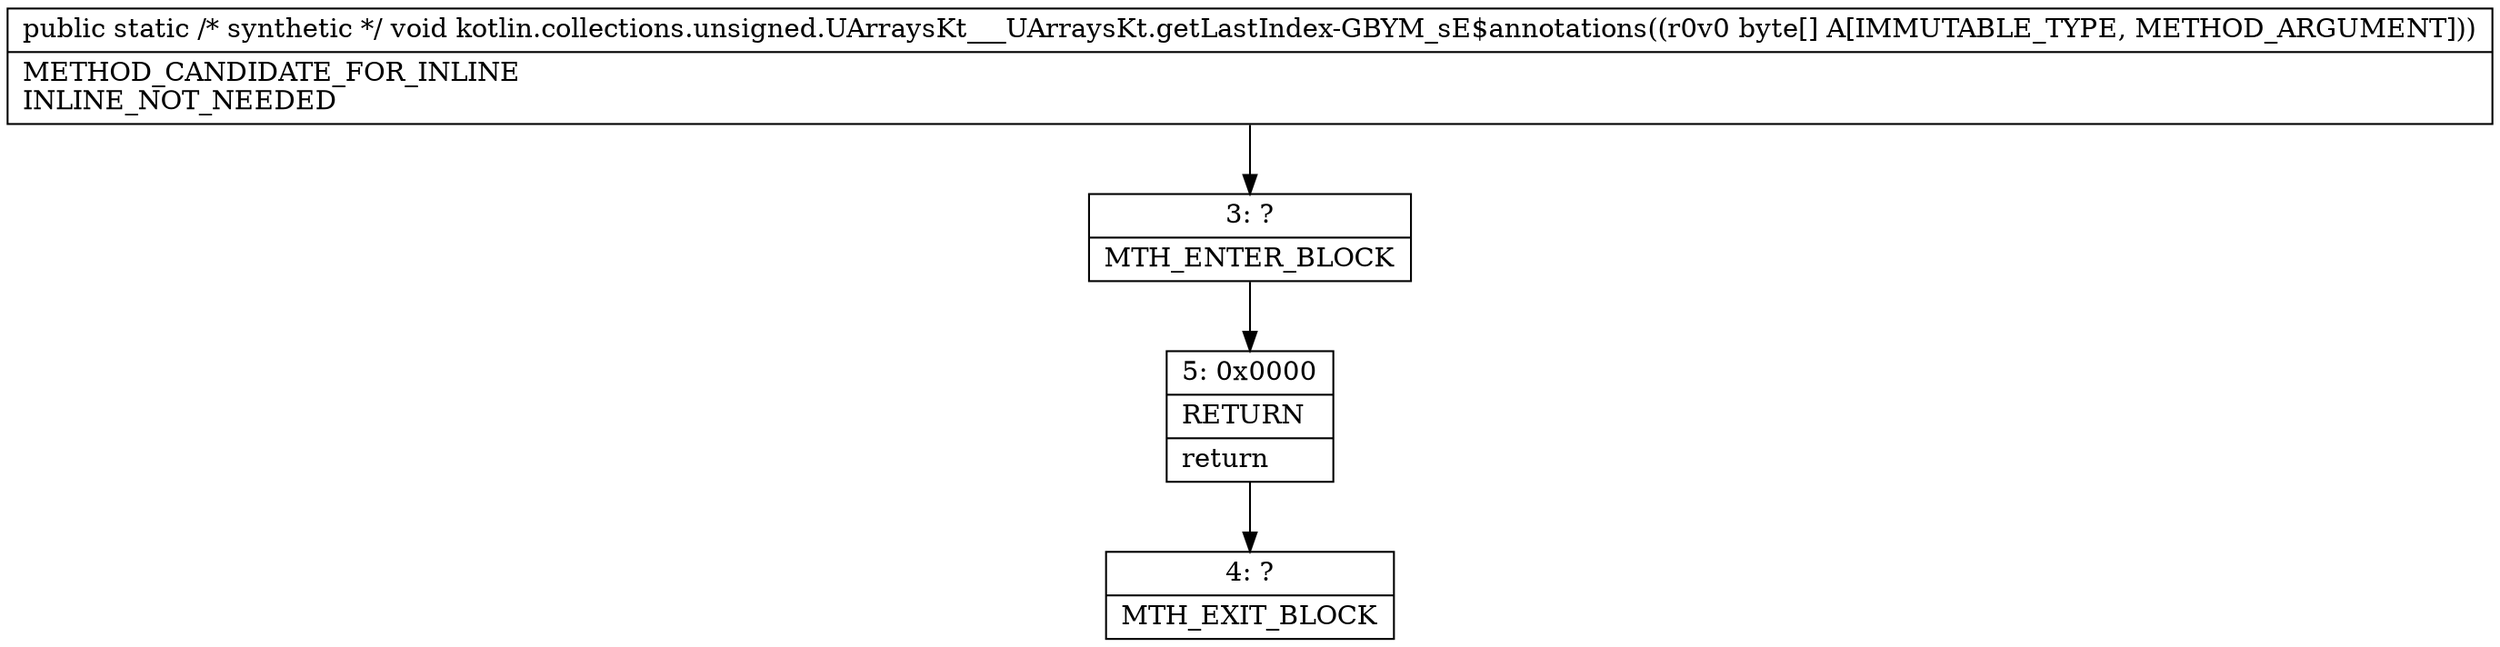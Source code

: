 digraph "CFG forkotlin.collections.unsigned.UArraysKt___UArraysKt.getLastIndex\-GBYM_sE$annotations([B)V" {
Node_3 [shape=record,label="{3\:\ ?|MTH_ENTER_BLOCK\l}"];
Node_5 [shape=record,label="{5\:\ 0x0000|RETURN\l|return\l}"];
Node_4 [shape=record,label="{4\:\ ?|MTH_EXIT_BLOCK\l}"];
MethodNode[shape=record,label="{public static \/* synthetic *\/ void kotlin.collections.unsigned.UArraysKt___UArraysKt.getLastIndex\-GBYM_sE$annotations((r0v0 byte[] A[IMMUTABLE_TYPE, METHOD_ARGUMENT]))  | METHOD_CANDIDATE_FOR_INLINE\lINLINE_NOT_NEEDED\l}"];
MethodNode -> Node_3;Node_3 -> Node_5;
Node_5 -> Node_4;
}

